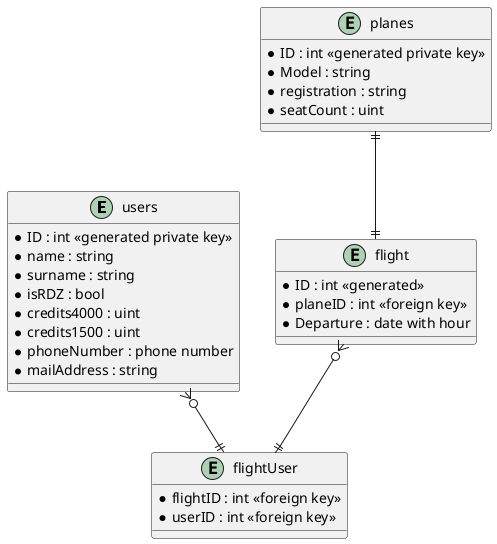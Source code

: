 @startuml database

entity "users" as U {
    * ID : int << generated private key >>
    * name : string
    * surname : string
    * isRDZ : bool
    * credits4000 : uint
    * credits1500 : uint
    * phoneNumber : phone number
    * mailAddress : string
}

entity "planes" as P {
    * ID : int << generated private key >>
    * Model : string
    * registration : string
    * seatCount : uint
}

entity "flight" as F {
    * ID : int << generated >>
    * planeID : int << foreign key >>
    * Departure : date with hour
}

entity "flightUser" as FU {
    * flightID : int << foreign key >>
    * userID : int << foreign key >>
}

P ||--|| F
U }o--|| FU
F }o--|| FU

@enduml